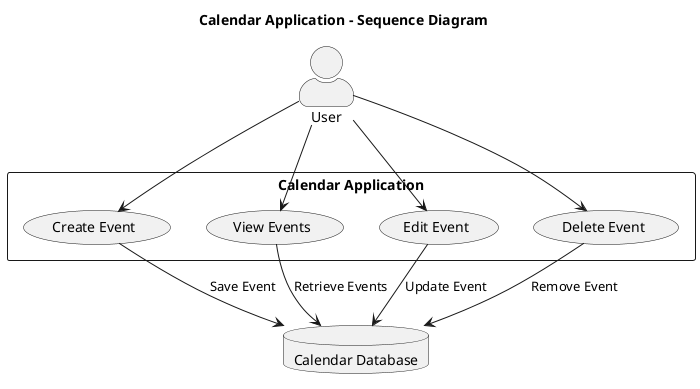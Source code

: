 @startuml

title Calendar Application - Sequence Diagram

skinparam actorStyle awesome
actor "User" as User
database "Calendar Database" as DB


rectangle "Calendar Application" {
    User --> (Create Event)
    User --> (View Events)
    User --> (Edit Event)
    User --> (Delete Event)

    (Create Event) --> DB : Save Event
    (View Events) --> DB : Retrieve Events
    (Edit Event) --> DB : Update Event
    (Delete Event) --> DB : Remove Event
}
@enduml